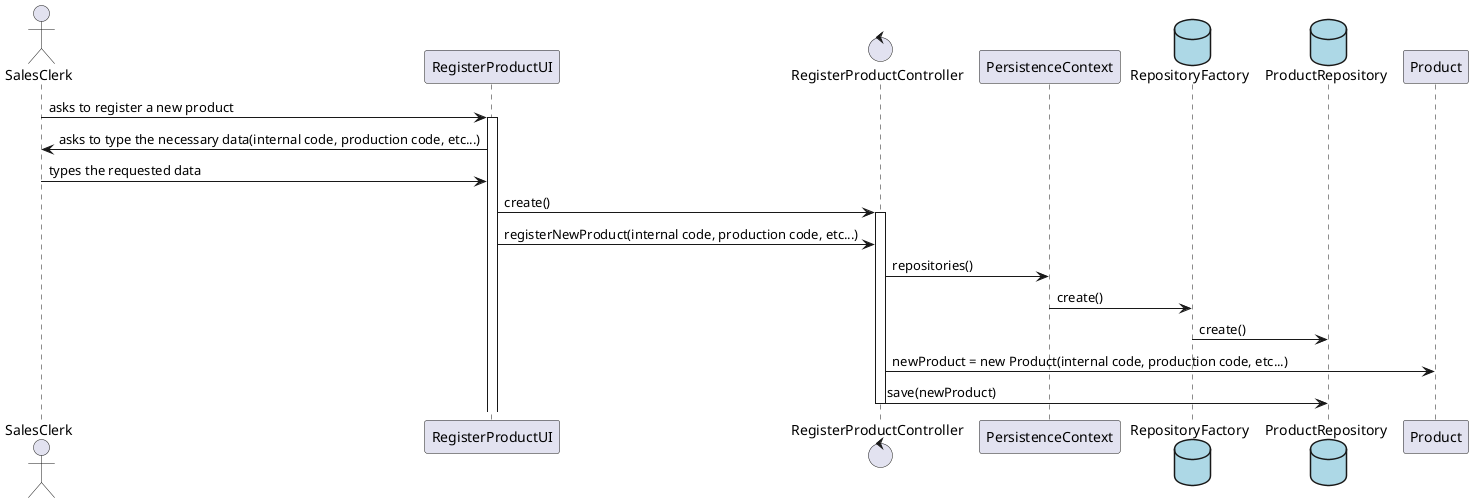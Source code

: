 @startuml
'https://plantuml.com/class-diagram

actor SalesClerk

SalesClerk -> RegisterProductUI : asks to register a new product

activate RegisterProductUI
RegisterProductUI -> SalesClerk : asks to type the necessary data(internal code, production code, etc...)

SalesClerk -> RegisterProductUI : types the requested data

control RegisterProductController
RegisterProductUI -> RegisterProductController : create()

activate RegisterProductController
RegisterProductUI -> RegisterProductController : registerNewProduct(internal code, production code, etc...)

RegisterProductController -> PersistenceContext : repositories()

database RepositoryFactory #lightblue
PersistenceContext -> RepositoryFactory : create()

database ProductRepository #lightblue
RepositoryFactory -> ProductRepository : create()

RegisterProductController -> Product : newProduct = new Product(internal code, production code, etc...)

RegisterProductController -> ProductRepository : save(newProduct)
deactivate RegisterProductController
@enduml